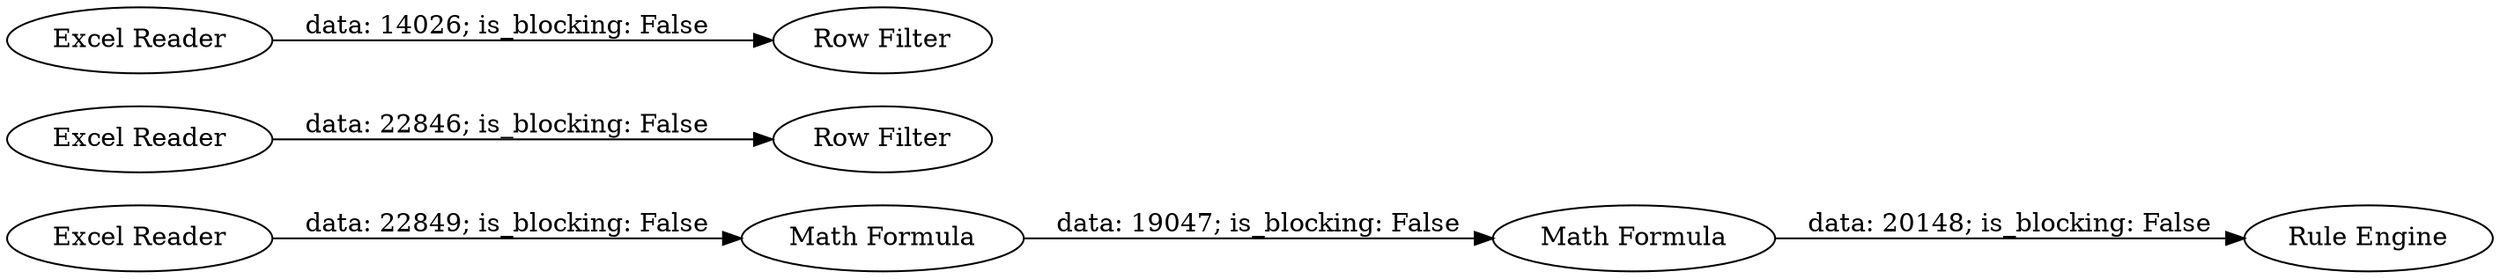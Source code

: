 digraph {
	"4421830352981255051_35" [label="Math Formula"]
	"4421830352981255051_22" [label="Rule Engine"]
	"4421830352981255051_21" [label="Math Formula"]
	"4421830352981255051_28" [label="Row Filter"]
	"4421830352981255051_1" [label="Excel Reader"]
	"4421830352981255051_26" [label="Row Filter"]
	"4421830352981255051_36" [label="Excel Reader"]
	"4421830352981255051_2" [label="Excel Reader"]
	"4421830352981255051_21" -> "4421830352981255051_22" [label="data: 20148; is_blocking: False"]
	"4421830352981255051_36" -> "4421830352981255051_35" [label="data: 22849; is_blocking: False"]
	"4421830352981255051_35" -> "4421830352981255051_21" [label="data: 19047; is_blocking: False"]
	"4421830352981255051_1" -> "4421830352981255051_28" [label="data: 22846; is_blocking: False"]
	"4421830352981255051_2" -> "4421830352981255051_26" [label="data: 14026; is_blocking: False"]
	rankdir=LR
}
